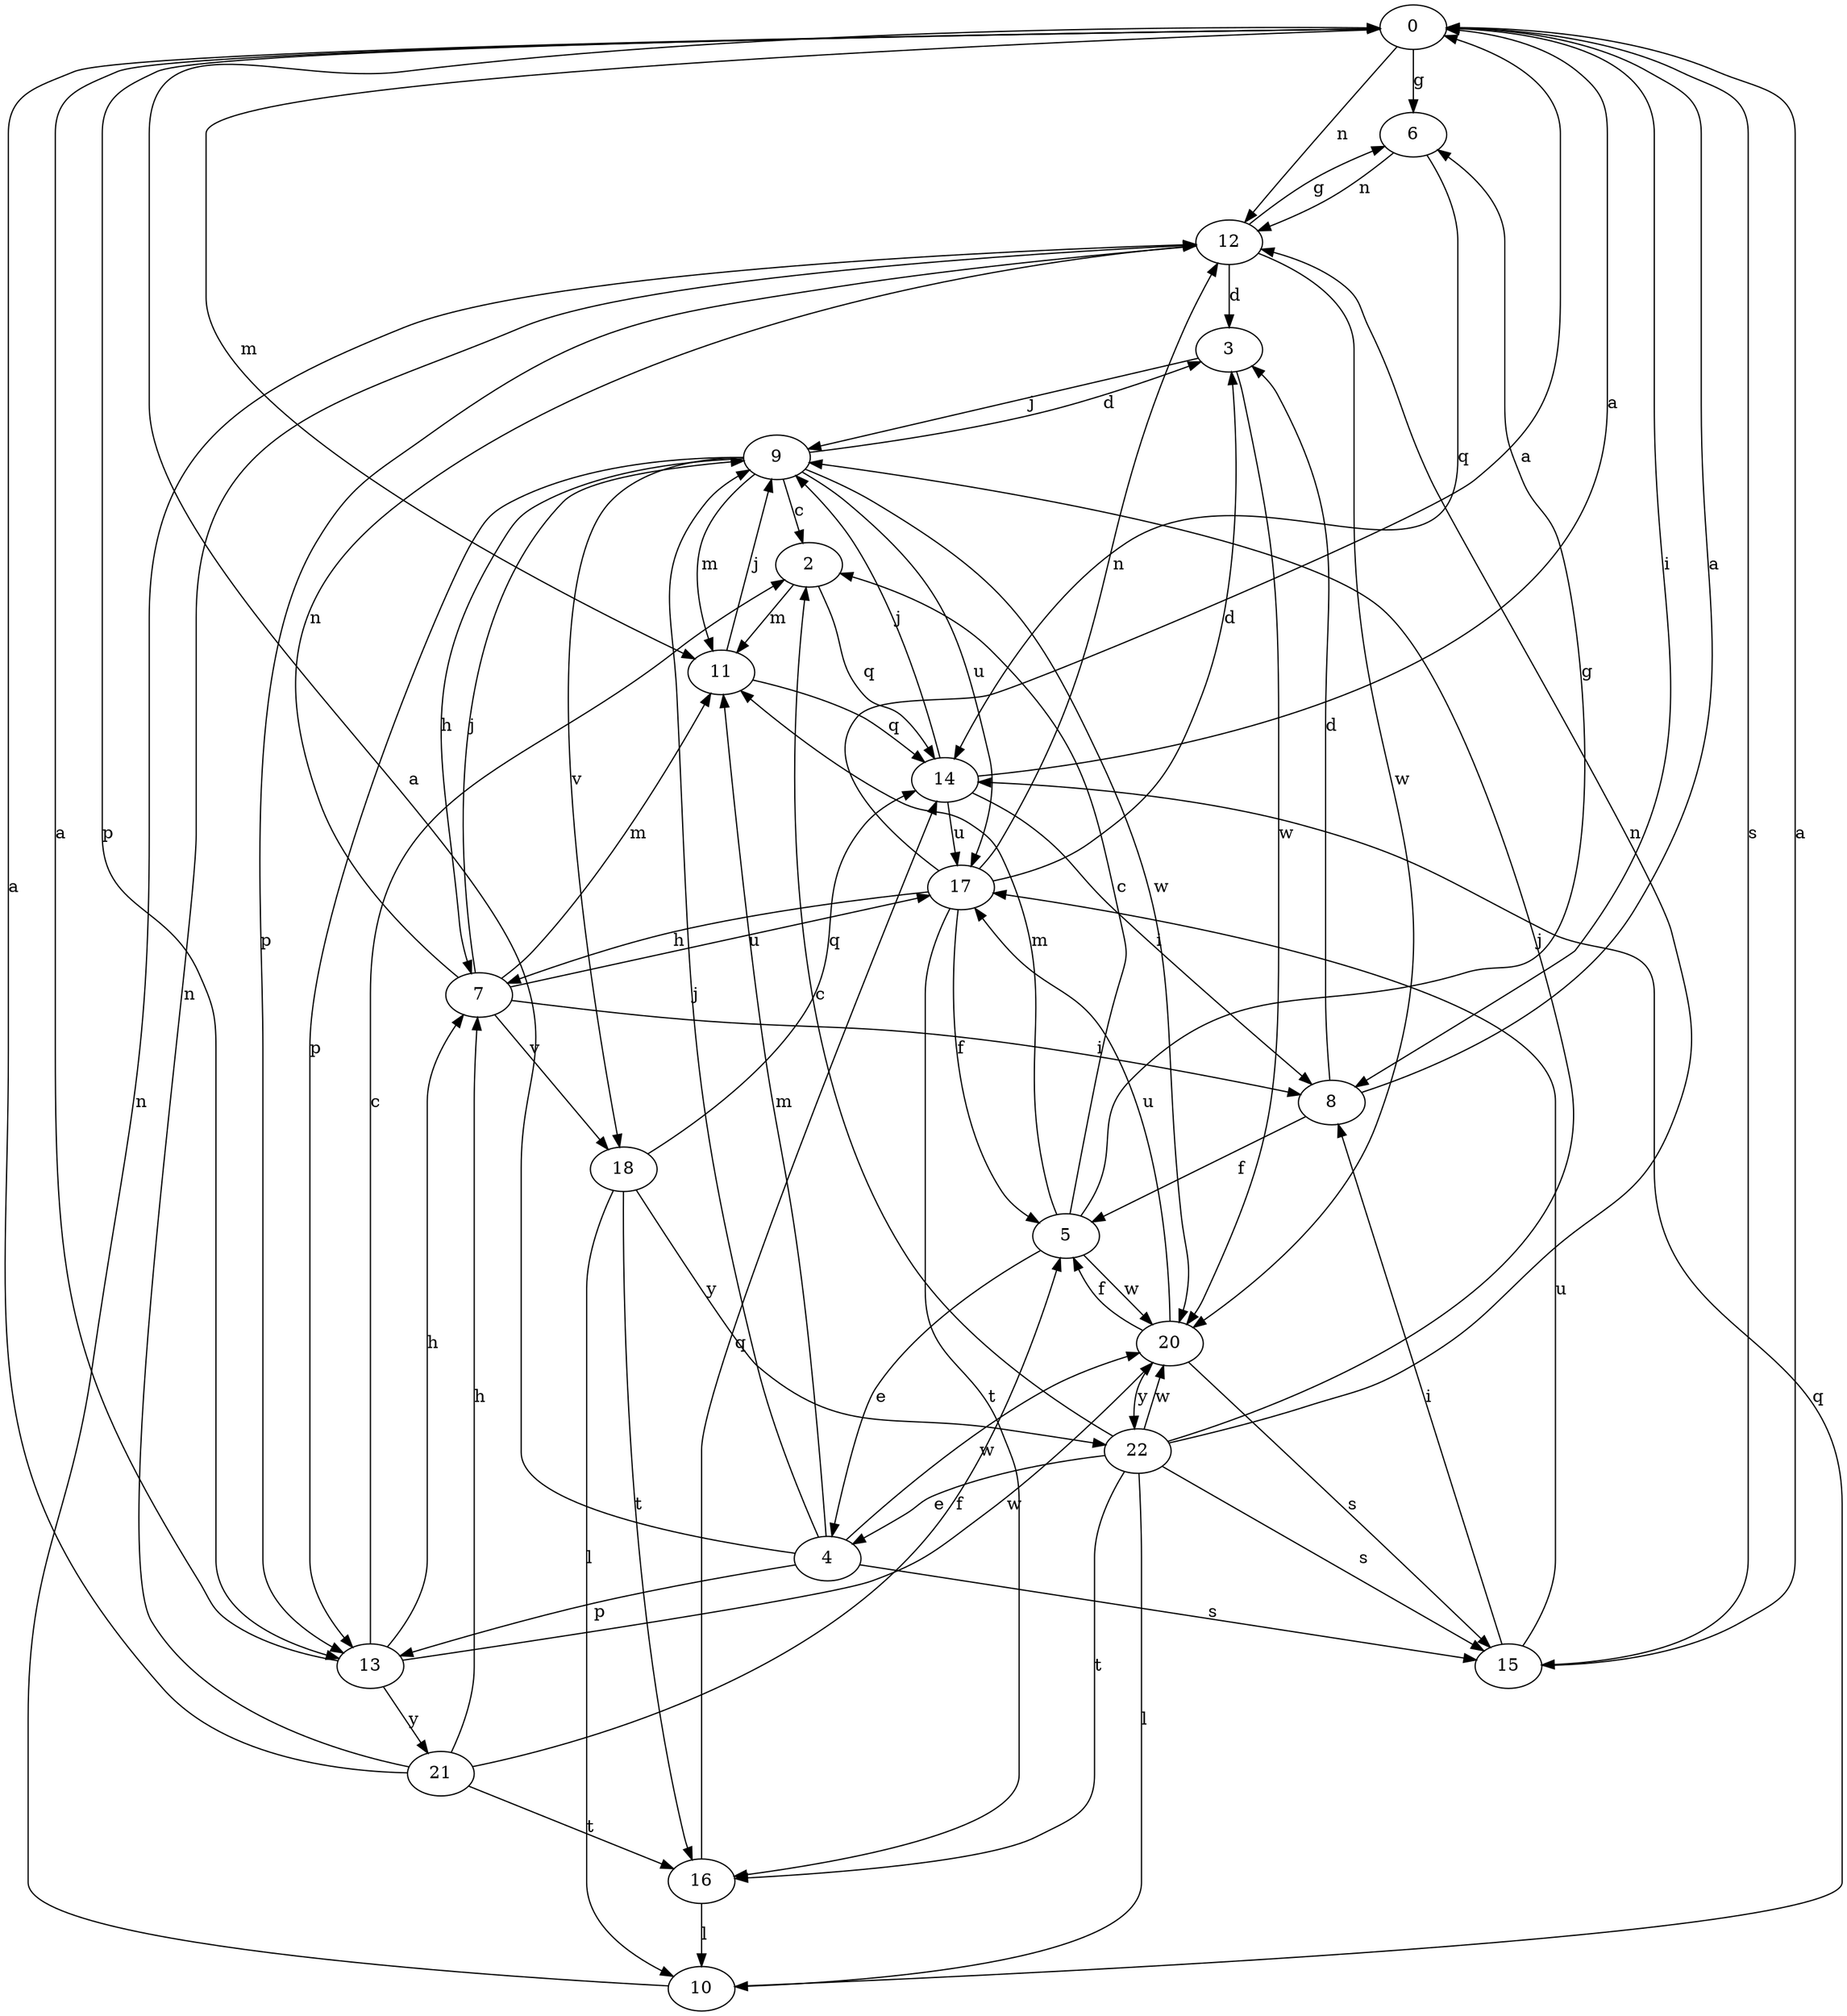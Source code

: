 strict digraph  {
0;
2;
3;
4;
5;
6;
7;
8;
9;
10;
11;
12;
13;
14;
15;
16;
17;
18;
20;
21;
22;
0 -> 6  [label=g];
0 -> 8  [label=i];
0 -> 11  [label=m];
0 -> 12  [label=n];
0 -> 13  [label=p];
0 -> 15  [label=s];
2 -> 11  [label=m];
2 -> 14  [label=q];
3 -> 9  [label=j];
3 -> 20  [label=w];
4 -> 0  [label=a];
4 -> 9  [label=j];
4 -> 11  [label=m];
4 -> 13  [label=p];
4 -> 15  [label=s];
4 -> 20  [label=w];
5 -> 2  [label=c];
5 -> 4  [label=e];
5 -> 6  [label=g];
5 -> 11  [label=m];
5 -> 20  [label=w];
6 -> 12  [label=n];
6 -> 14  [label=q];
7 -> 8  [label=i];
7 -> 9  [label=j];
7 -> 11  [label=m];
7 -> 12  [label=n];
7 -> 17  [label=u];
7 -> 18  [label=v];
8 -> 0  [label=a];
8 -> 3  [label=d];
8 -> 5  [label=f];
9 -> 2  [label=c];
9 -> 3  [label=d];
9 -> 7  [label=h];
9 -> 11  [label=m];
9 -> 13  [label=p];
9 -> 17  [label=u];
9 -> 18  [label=v];
9 -> 20  [label=w];
10 -> 12  [label=n];
10 -> 14  [label=q];
11 -> 9  [label=j];
11 -> 14  [label=q];
12 -> 3  [label=d];
12 -> 6  [label=g];
12 -> 13  [label=p];
12 -> 20  [label=w];
13 -> 0  [label=a];
13 -> 2  [label=c];
13 -> 7  [label=h];
13 -> 20  [label=w];
13 -> 21  [label=y];
14 -> 0  [label=a];
14 -> 8  [label=i];
14 -> 9  [label=j];
14 -> 17  [label=u];
15 -> 0  [label=a];
15 -> 8  [label=i];
15 -> 17  [label=u];
16 -> 10  [label=l];
16 -> 14  [label=q];
17 -> 0  [label=a];
17 -> 3  [label=d];
17 -> 5  [label=f];
17 -> 7  [label=h];
17 -> 12  [label=n];
17 -> 16  [label=t];
18 -> 10  [label=l];
18 -> 14  [label=q];
18 -> 16  [label=t];
18 -> 22  [label=y];
20 -> 5  [label=f];
20 -> 15  [label=s];
20 -> 17  [label=u];
20 -> 22  [label=y];
21 -> 0  [label=a];
21 -> 5  [label=f];
21 -> 7  [label=h];
21 -> 12  [label=n];
21 -> 16  [label=t];
22 -> 2  [label=c];
22 -> 4  [label=e];
22 -> 9  [label=j];
22 -> 10  [label=l];
22 -> 12  [label=n];
22 -> 15  [label=s];
22 -> 16  [label=t];
22 -> 20  [label=w];
}
